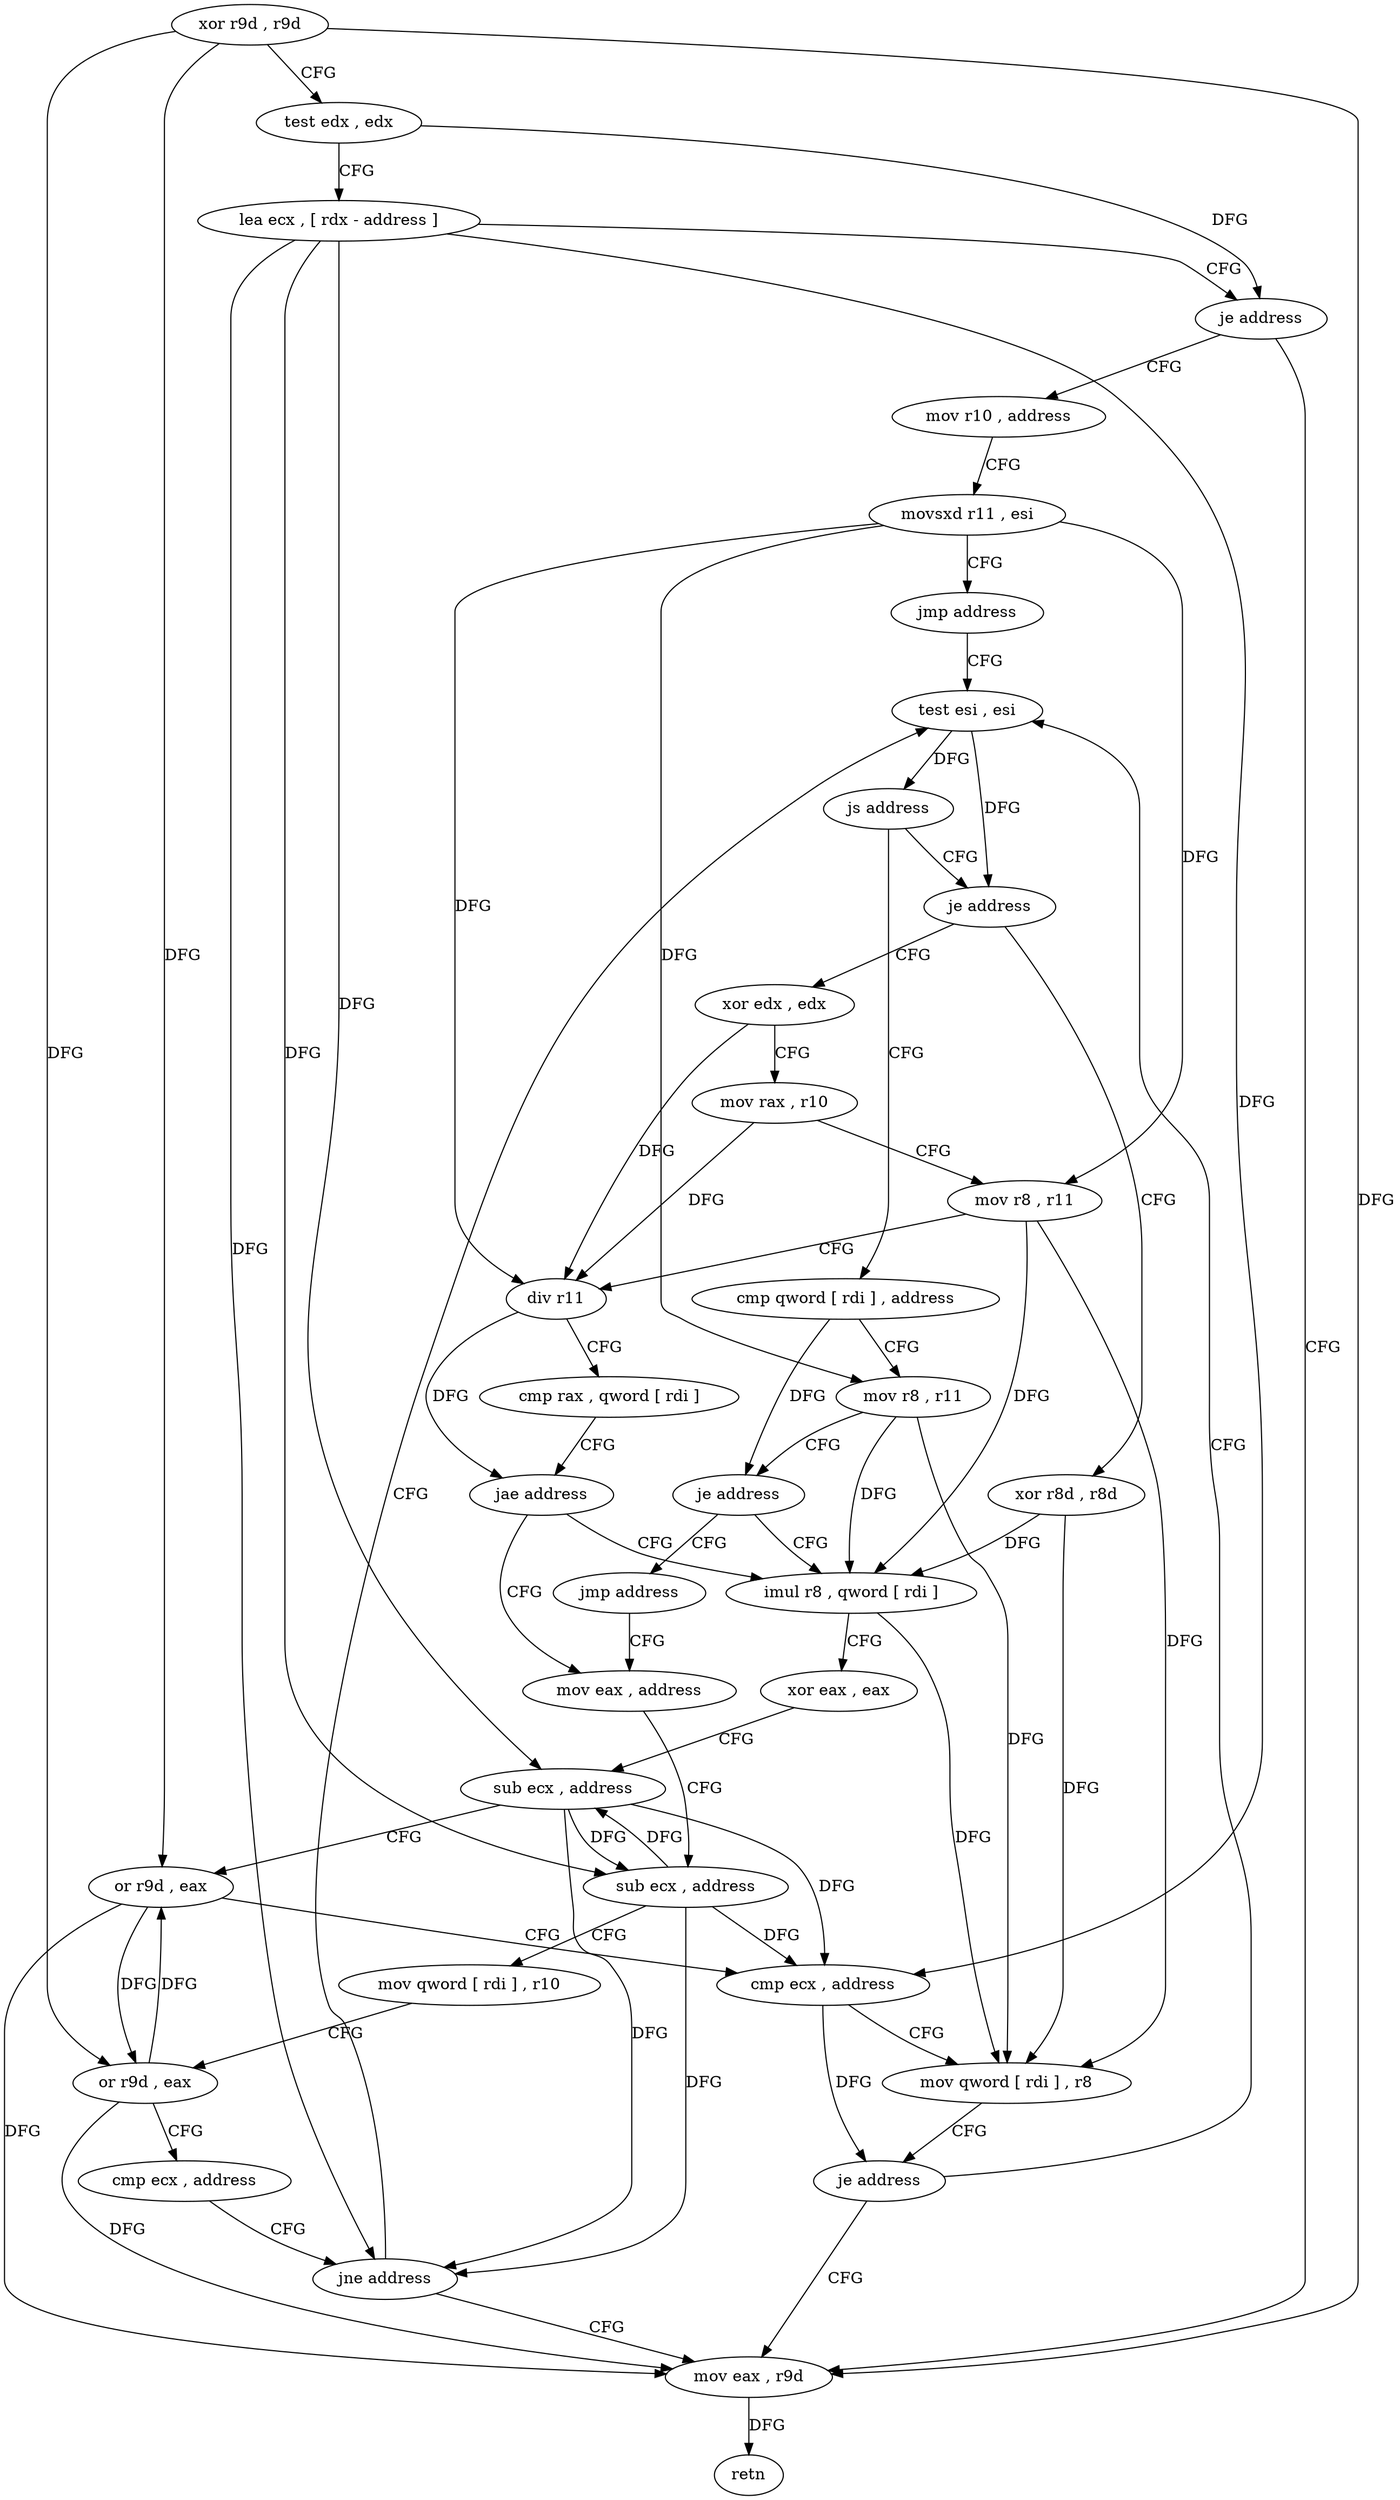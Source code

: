 digraph "func" {
"4385136" [label = "xor r9d , r9d" ]
"4385139" [label = "test edx , edx" ]
"4385141" [label = "lea ecx , [ rdx - address ]" ]
"4385144" [label = "je address" ]
"4385232" [label = "mov eax , r9d" ]
"4385146" [label = "mov r10 , address" ]
"4385235" [label = "retn" ]
"4385153" [label = "movsxd r11 , esi" ]
"4385156" [label = "jmp address" ]
"4385191" [label = "test esi , esi" ]
"4385193" [label = "js address" ]
"4385240" [label = "cmp qword [ rdi ] , address" ]
"4385195" [label = "je address" ]
"4385244" [label = "mov r8 , r11" ]
"4385247" [label = "je address" ]
"4385171" [label = "imul r8 , qword [ rdi ]" ]
"4385249" [label = "jmp address" ]
"4385168" [label = "xor r8d , r8d" ]
"4385197" [label = "xor edx , edx" ]
"4385175" [label = "xor eax , eax" ]
"4385177" [label = "sub ecx , address" ]
"4385180" [label = "or r9d , eax" ]
"4385183" [label = "cmp ecx , address" ]
"4385186" [label = "mov qword [ rdi ] , r8" ]
"4385189" [label = "je address" ]
"4385213" [label = "mov eax , address" ]
"4385199" [label = "mov rax , r10" ]
"4385202" [label = "mov r8 , r11" ]
"4385205" [label = "div r11" ]
"4385208" [label = "cmp rax , qword [ rdi ]" ]
"4385211" [label = "jae address" ]
"4385218" [label = "sub ecx , address" ]
"4385221" [label = "mov qword [ rdi ] , r10" ]
"4385224" [label = "or r9d , eax" ]
"4385227" [label = "cmp ecx , address" ]
"4385230" [label = "jne address" ]
"4385136" -> "4385139" [ label = "CFG" ]
"4385136" -> "4385232" [ label = "DFG" ]
"4385136" -> "4385180" [ label = "DFG" ]
"4385136" -> "4385224" [ label = "DFG" ]
"4385139" -> "4385141" [ label = "CFG" ]
"4385139" -> "4385144" [ label = "DFG" ]
"4385141" -> "4385144" [ label = "CFG" ]
"4385141" -> "4385177" [ label = "DFG" ]
"4385141" -> "4385183" [ label = "DFG" ]
"4385141" -> "4385218" [ label = "DFG" ]
"4385141" -> "4385230" [ label = "DFG" ]
"4385144" -> "4385232" [ label = "CFG" ]
"4385144" -> "4385146" [ label = "CFG" ]
"4385232" -> "4385235" [ label = "DFG" ]
"4385146" -> "4385153" [ label = "CFG" ]
"4385153" -> "4385156" [ label = "CFG" ]
"4385153" -> "4385244" [ label = "DFG" ]
"4385153" -> "4385202" [ label = "DFG" ]
"4385153" -> "4385205" [ label = "DFG" ]
"4385156" -> "4385191" [ label = "CFG" ]
"4385191" -> "4385193" [ label = "DFG" ]
"4385191" -> "4385195" [ label = "DFG" ]
"4385193" -> "4385240" [ label = "CFG" ]
"4385193" -> "4385195" [ label = "CFG" ]
"4385240" -> "4385244" [ label = "CFG" ]
"4385240" -> "4385247" [ label = "DFG" ]
"4385195" -> "4385168" [ label = "CFG" ]
"4385195" -> "4385197" [ label = "CFG" ]
"4385244" -> "4385247" [ label = "CFG" ]
"4385244" -> "4385171" [ label = "DFG" ]
"4385244" -> "4385186" [ label = "DFG" ]
"4385247" -> "4385171" [ label = "CFG" ]
"4385247" -> "4385249" [ label = "CFG" ]
"4385171" -> "4385175" [ label = "CFG" ]
"4385171" -> "4385186" [ label = "DFG" ]
"4385249" -> "4385213" [ label = "CFG" ]
"4385168" -> "4385171" [ label = "DFG" ]
"4385168" -> "4385186" [ label = "DFG" ]
"4385197" -> "4385199" [ label = "CFG" ]
"4385197" -> "4385205" [ label = "DFG" ]
"4385175" -> "4385177" [ label = "CFG" ]
"4385177" -> "4385180" [ label = "CFG" ]
"4385177" -> "4385183" [ label = "DFG" ]
"4385177" -> "4385218" [ label = "DFG" ]
"4385177" -> "4385230" [ label = "DFG" ]
"4385180" -> "4385183" [ label = "CFG" ]
"4385180" -> "4385232" [ label = "DFG" ]
"4385180" -> "4385224" [ label = "DFG" ]
"4385183" -> "4385186" [ label = "CFG" ]
"4385183" -> "4385189" [ label = "DFG" ]
"4385186" -> "4385189" [ label = "CFG" ]
"4385189" -> "4385232" [ label = "CFG" ]
"4385189" -> "4385191" [ label = "CFG" ]
"4385213" -> "4385218" [ label = "CFG" ]
"4385199" -> "4385202" [ label = "CFG" ]
"4385199" -> "4385205" [ label = "DFG" ]
"4385202" -> "4385205" [ label = "CFG" ]
"4385202" -> "4385186" [ label = "DFG" ]
"4385202" -> "4385171" [ label = "DFG" ]
"4385205" -> "4385208" [ label = "CFG" ]
"4385205" -> "4385211" [ label = "DFG" ]
"4385208" -> "4385211" [ label = "CFG" ]
"4385211" -> "4385171" [ label = "CFG" ]
"4385211" -> "4385213" [ label = "CFG" ]
"4385218" -> "4385221" [ label = "CFG" ]
"4385218" -> "4385177" [ label = "DFG" ]
"4385218" -> "4385183" [ label = "DFG" ]
"4385218" -> "4385230" [ label = "DFG" ]
"4385221" -> "4385224" [ label = "CFG" ]
"4385224" -> "4385227" [ label = "CFG" ]
"4385224" -> "4385232" [ label = "DFG" ]
"4385224" -> "4385180" [ label = "DFG" ]
"4385227" -> "4385230" [ label = "CFG" ]
"4385230" -> "4385191" [ label = "CFG" ]
"4385230" -> "4385232" [ label = "CFG" ]
}
